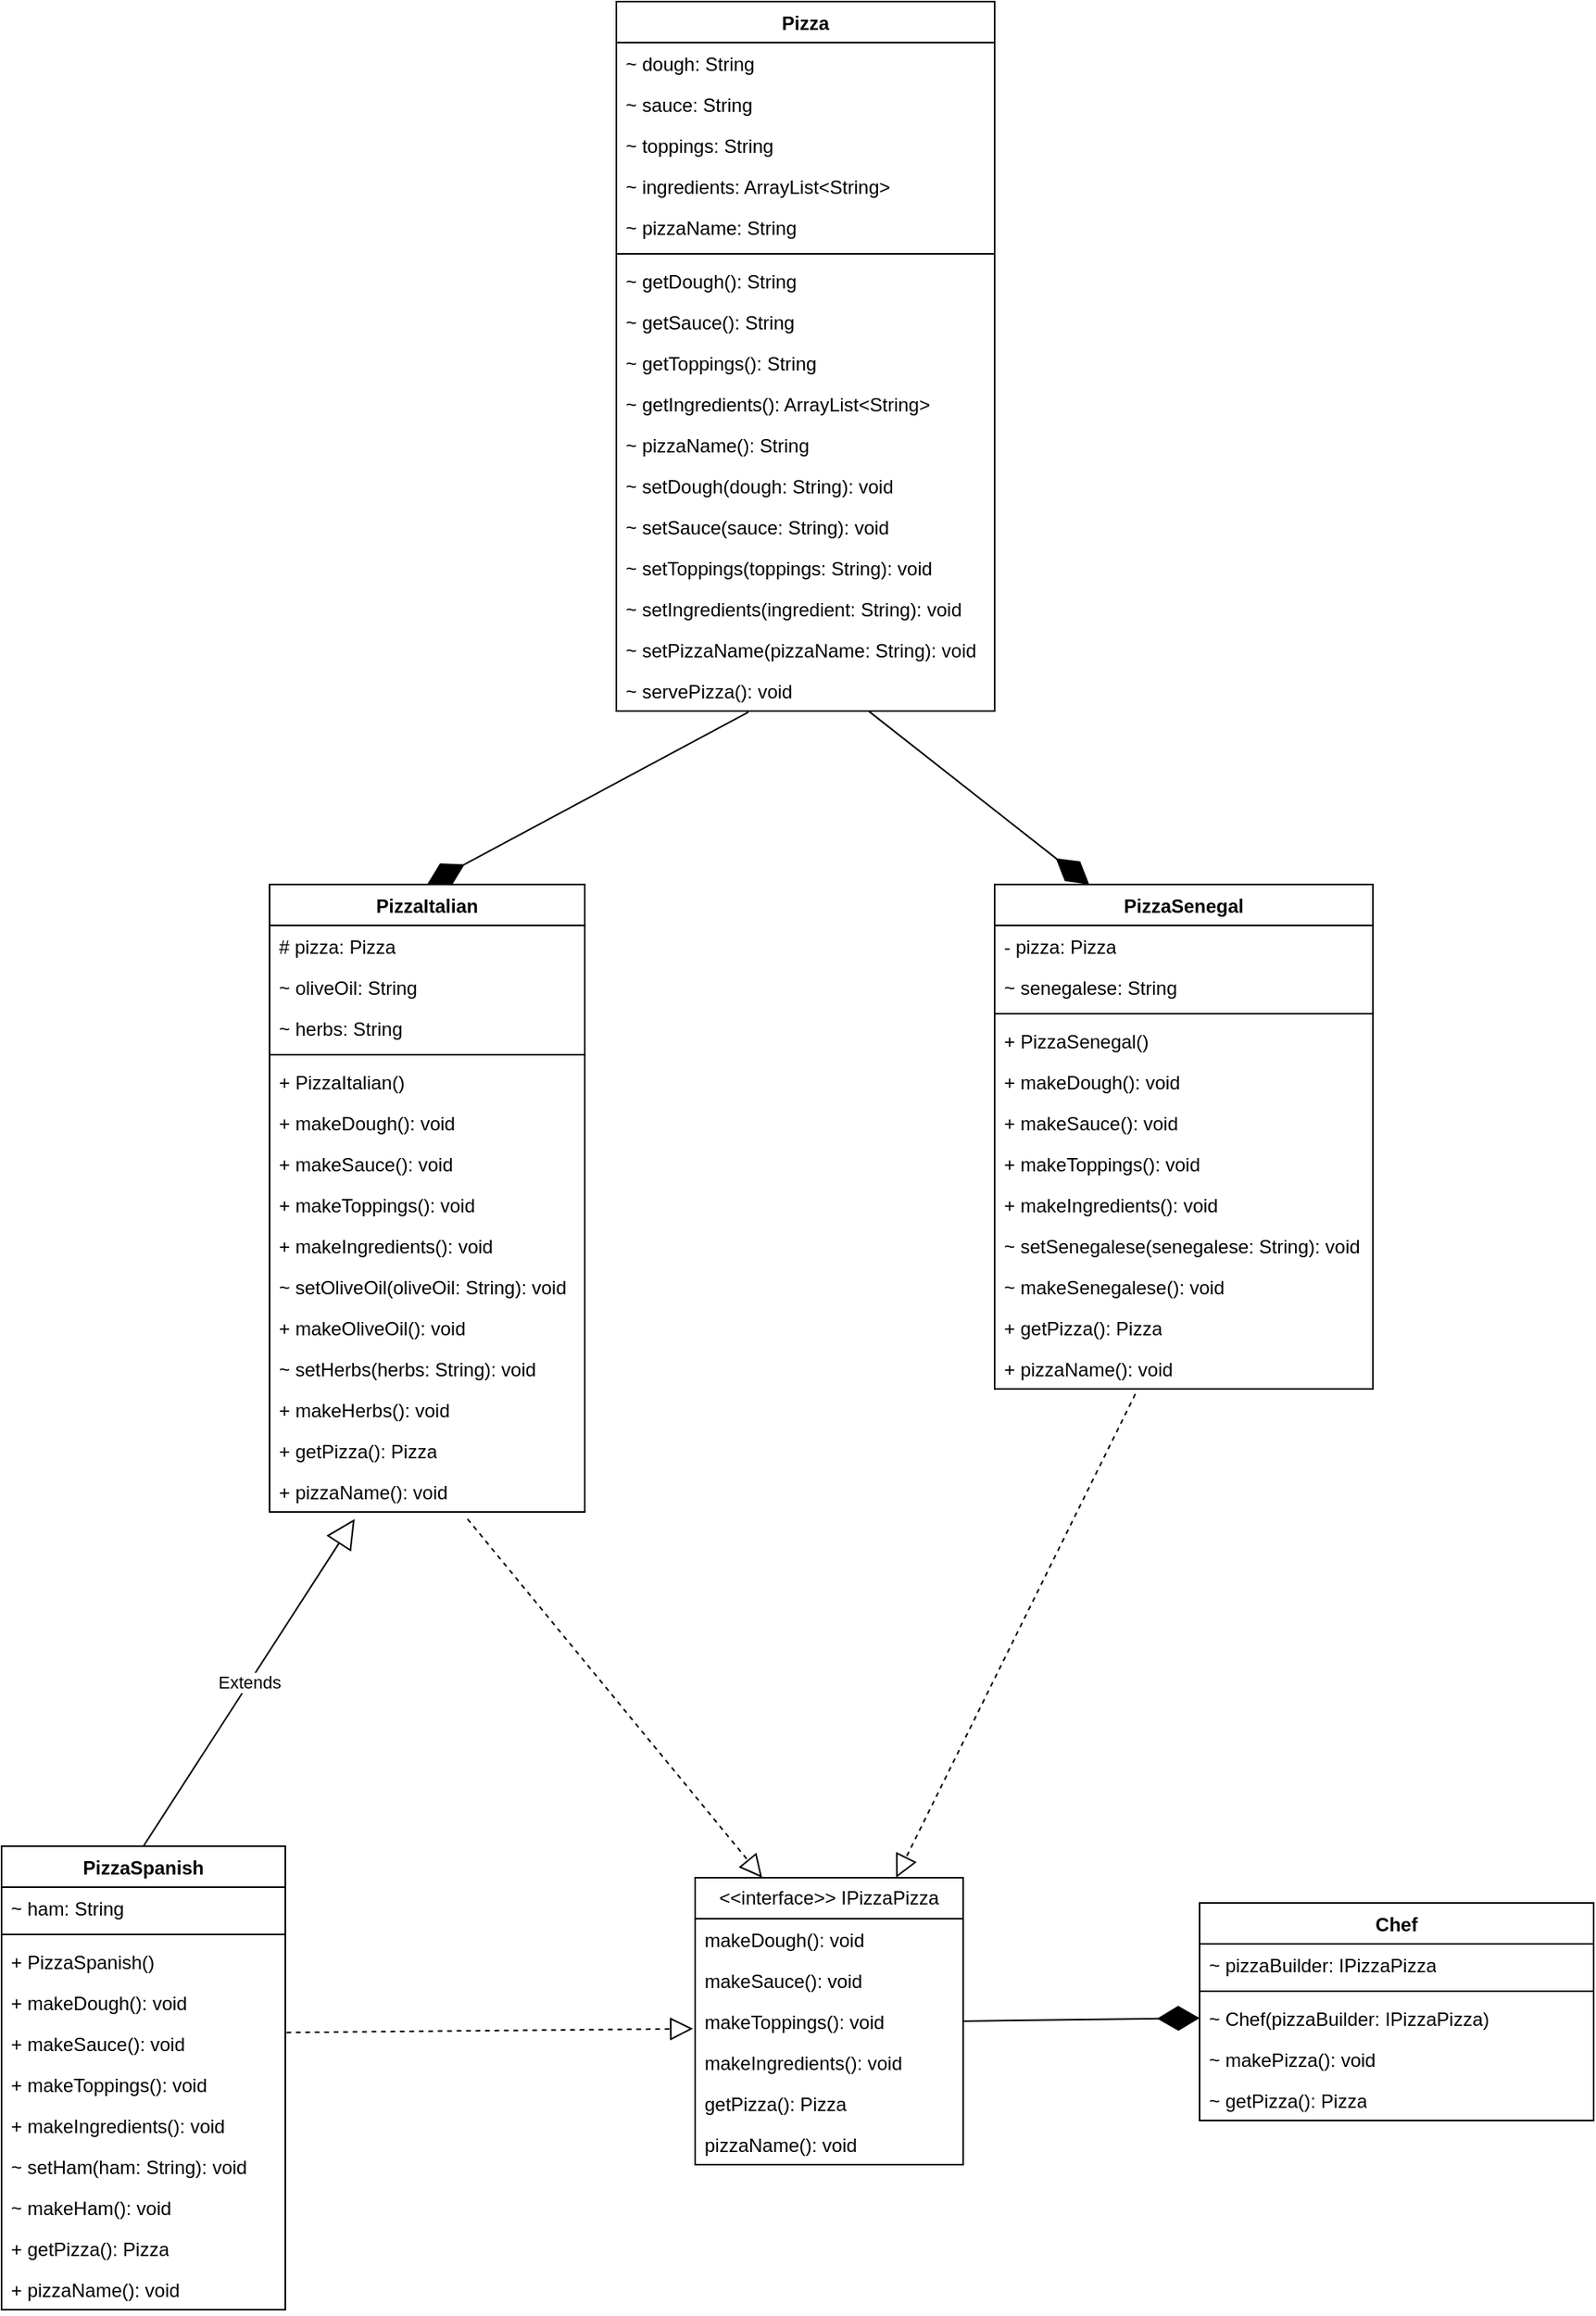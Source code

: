 <mxfile version="28.1.2">
  <diagram name="Page-1" id="BN-9otUs6VqhhD9PDcr6">
    <mxGraphModel dx="984" dy="1018" grid="1" gridSize="10" guides="1" tooltips="1" connect="1" arrows="1" fold="1" page="1" pageScale="1" pageWidth="1169" pageHeight="1654" math="0" shadow="0">
      <root>
        <mxCell id="0" />
        <mxCell id="1" parent="0" />
        <mxCell id="Hq49qD0rxIe-qd-VFO72-1" value="Pizza" style="swimlane;fontStyle=1;align=center;verticalAlign=top;childLayout=stackLayout;horizontal=1;startSize=26;horizontalStack=0;resizeParent=1;resizeParentMax=0;resizeLast=0;collapsible=1;marginBottom=0;whiteSpace=wrap;html=1;" vertex="1" parent="1">
          <mxGeometry x="470" y="80" width="240" height="450" as="geometry" />
        </mxCell>
        <mxCell id="Hq49qD0rxIe-qd-VFO72-2" value="~ dough: String" style="text;strokeColor=none;fillColor=none;align=left;verticalAlign=top;spacingLeft=4;spacingRight=4;overflow=hidden;rotatable=0;points=[[0,0.5],[1,0.5]];portConstraint=eastwest;whiteSpace=wrap;html=1;" vertex="1" parent="Hq49qD0rxIe-qd-VFO72-1">
          <mxGeometry y="26" width="240" height="26" as="geometry" />
        </mxCell>
        <mxCell id="Hq49qD0rxIe-qd-VFO72-5" value="~ sauce: String" style="text;strokeColor=none;fillColor=none;align=left;verticalAlign=top;spacingLeft=4;spacingRight=4;overflow=hidden;rotatable=0;points=[[0,0.5],[1,0.5]];portConstraint=eastwest;whiteSpace=wrap;html=1;" vertex="1" parent="Hq49qD0rxIe-qd-VFO72-1">
          <mxGeometry y="52" width="240" height="26" as="geometry" />
        </mxCell>
        <mxCell id="Hq49qD0rxIe-qd-VFO72-6" value="~ toppings: String" style="text;strokeColor=none;fillColor=none;align=left;verticalAlign=top;spacingLeft=4;spacingRight=4;overflow=hidden;rotatable=0;points=[[0,0.5],[1,0.5]];portConstraint=eastwest;whiteSpace=wrap;html=1;" vertex="1" parent="Hq49qD0rxIe-qd-VFO72-1">
          <mxGeometry y="78" width="240" height="26" as="geometry" />
        </mxCell>
        <mxCell id="Hq49qD0rxIe-qd-VFO72-7" value="~ ingredients: ArrayList&amp;lt;String&amp;gt;" style="text;strokeColor=none;fillColor=none;align=left;verticalAlign=top;spacingLeft=4;spacingRight=4;overflow=hidden;rotatable=0;points=[[0,0.5],[1,0.5]];portConstraint=eastwest;whiteSpace=wrap;html=1;" vertex="1" parent="Hq49qD0rxIe-qd-VFO72-1">
          <mxGeometry y="104" width="240" height="26" as="geometry" />
        </mxCell>
        <mxCell id="Hq49qD0rxIe-qd-VFO72-8" value="~ pizzaName: String" style="text;strokeColor=none;fillColor=none;align=left;verticalAlign=top;spacingLeft=4;spacingRight=4;overflow=hidden;rotatable=0;points=[[0,0.5],[1,0.5]];portConstraint=eastwest;whiteSpace=wrap;html=1;" vertex="1" parent="Hq49qD0rxIe-qd-VFO72-1">
          <mxGeometry y="130" width="240" height="26" as="geometry" />
        </mxCell>
        <mxCell id="Hq49qD0rxIe-qd-VFO72-3" value="" style="line;strokeWidth=1;fillColor=none;align=left;verticalAlign=middle;spacingTop=-1;spacingLeft=3;spacingRight=3;rotatable=0;labelPosition=right;points=[];portConstraint=eastwest;strokeColor=inherit;" vertex="1" parent="Hq49qD0rxIe-qd-VFO72-1">
          <mxGeometry y="156" width="240" height="8" as="geometry" />
        </mxCell>
        <mxCell id="Hq49qD0rxIe-qd-VFO72-4" value="~ getDough(): String" style="text;strokeColor=none;fillColor=none;align=left;verticalAlign=top;spacingLeft=4;spacingRight=4;overflow=hidden;rotatable=0;points=[[0,0.5],[1,0.5]];portConstraint=eastwest;whiteSpace=wrap;html=1;" vertex="1" parent="Hq49qD0rxIe-qd-VFO72-1">
          <mxGeometry y="164" width="240" height="26" as="geometry" />
        </mxCell>
        <mxCell id="Hq49qD0rxIe-qd-VFO72-10" value="~ getSauce(): String" style="text;strokeColor=none;fillColor=none;align=left;verticalAlign=top;spacingLeft=4;spacingRight=4;overflow=hidden;rotatable=0;points=[[0,0.5],[1,0.5]];portConstraint=eastwest;whiteSpace=wrap;html=1;" vertex="1" parent="Hq49qD0rxIe-qd-VFO72-1">
          <mxGeometry y="190" width="240" height="26" as="geometry" />
        </mxCell>
        <mxCell id="Hq49qD0rxIe-qd-VFO72-11" value="~ getToppings(): String" style="text;strokeColor=none;fillColor=none;align=left;verticalAlign=top;spacingLeft=4;spacingRight=4;overflow=hidden;rotatable=0;points=[[0,0.5],[1,0.5]];portConstraint=eastwest;whiteSpace=wrap;html=1;" vertex="1" parent="Hq49qD0rxIe-qd-VFO72-1">
          <mxGeometry y="216" width="240" height="26" as="geometry" />
        </mxCell>
        <mxCell id="Hq49qD0rxIe-qd-VFO72-12" value="~ getIngredients(): ArrayList&amp;lt;String&amp;gt;" style="text;strokeColor=none;fillColor=none;align=left;verticalAlign=top;spacingLeft=4;spacingRight=4;overflow=hidden;rotatable=0;points=[[0,0.5],[1,0.5]];portConstraint=eastwest;whiteSpace=wrap;html=1;" vertex="1" parent="Hq49qD0rxIe-qd-VFO72-1">
          <mxGeometry y="242" width="240" height="26" as="geometry" />
        </mxCell>
        <mxCell id="Hq49qD0rxIe-qd-VFO72-13" value="~ pizzaName(): String" style="text;strokeColor=none;fillColor=none;align=left;verticalAlign=top;spacingLeft=4;spacingRight=4;overflow=hidden;rotatable=0;points=[[0,0.5],[1,0.5]];portConstraint=eastwest;whiteSpace=wrap;html=1;" vertex="1" parent="Hq49qD0rxIe-qd-VFO72-1">
          <mxGeometry y="268" width="240" height="26" as="geometry" />
        </mxCell>
        <mxCell id="Hq49qD0rxIe-qd-VFO72-14" value="~ setDough(dough: String): void" style="text;strokeColor=none;fillColor=none;align=left;verticalAlign=top;spacingLeft=4;spacingRight=4;overflow=hidden;rotatable=0;points=[[0,0.5],[1,0.5]];portConstraint=eastwest;whiteSpace=wrap;html=1;" vertex="1" parent="Hq49qD0rxIe-qd-VFO72-1">
          <mxGeometry y="294" width="240" height="26" as="geometry" />
        </mxCell>
        <mxCell id="Hq49qD0rxIe-qd-VFO72-15" value="~ setSauce(sauce: String): void" style="text;strokeColor=none;fillColor=none;align=left;verticalAlign=top;spacingLeft=4;spacingRight=4;overflow=hidden;rotatable=0;points=[[0,0.5],[1,0.5]];portConstraint=eastwest;whiteSpace=wrap;html=1;" vertex="1" parent="Hq49qD0rxIe-qd-VFO72-1">
          <mxGeometry y="320" width="240" height="26" as="geometry" />
        </mxCell>
        <mxCell id="Hq49qD0rxIe-qd-VFO72-16" value="~ setToppings(toppings: String): void" style="text;strokeColor=none;fillColor=none;align=left;verticalAlign=top;spacingLeft=4;spacingRight=4;overflow=hidden;rotatable=0;points=[[0,0.5],[1,0.5]];portConstraint=eastwest;whiteSpace=wrap;html=1;" vertex="1" parent="Hq49qD0rxIe-qd-VFO72-1">
          <mxGeometry y="346" width="240" height="26" as="geometry" />
        </mxCell>
        <mxCell id="Hq49qD0rxIe-qd-VFO72-17" value="~ setIngredients(ingredient: String): void" style="text;strokeColor=none;fillColor=none;align=left;verticalAlign=top;spacingLeft=4;spacingRight=4;overflow=hidden;rotatable=0;points=[[0,0.5],[1,0.5]];portConstraint=eastwest;whiteSpace=wrap;html=1;" vertex="1" parent="Hq49qD0rxIe-qd-VFO72-1">
          <mxGeometry y="372" width="240" height="26" as="geometry" />
        </mxCell>
        <mxCell id="Hq49qD0rxIe-qd-VFO72-18" value="~ setPizzaName(pizzaName: String): void" style="text;strokeColor=none;fillColor=none;align=left;verticalAlign=top;spacingLeft=4;spacingRight=4;overflow=hidden;rotatable=0;points=[[0,0.5],[1,0.5]];portConstraint=eastwest;whiteSpace=wrap;html=1;" vertex="1" parent="Hq49qD0rxIe-qd-VFO72-1">
          <mxGeometry y="398" width="240" height="26" as="geometry" />
        </mxCell>
        <mxCell id="Hq49qD0rxIe-qd-VFO72-19" value="~ servePizza(): void" style="text;strokeColor=none;fillColor=none;align=left;verticalAlign=top;spacingLeft=4;spacingRight=4;overflow=hidden;rotatable=0;points=[[0,0.5],[1,0.5]];portConstraint=eastwest;whiteSpace=wrap;html=1;" vertex="1" parent="Hq49qD0rxIe-qd-VFO72-1">
          <mxGeometry y="424" width="240" height="26" as="geometry" />
        </mxCell>
        <mxCell id="Hq49qD0rxIe-qd-VFO72-20" value="PizzaItalian" style="swimlane;fontStyle=1;align=center;verticalAlign=top;childLayout=stackLayout;horizontal=1;startSize=26;horizontalStack=0;resizeParent=1;resizeParentMax=0;resizeLast=0;collapsible=1;marginBottom=0;whiteSpace=wrap;html=1;" vertex="1" parent="1">
          <mxGeometry x="250" y="640" width="200" height="398" as="geometry" />
        </mxCell>
        <mxCell id="Hq49qD0rxIe-qd-VFO72-21" value="# pizza: Pizza" style="text;strokeColor=none;fillColor=none;align=left;verticalAlign=top;spacingLeft=4;spacingRight=4;overflow=hidden;rotatable=0;points=[[0,0.5],[1,0.5]];portConstraint=eastwest;whiteSpace=wrap;html=1;" vertex="1" parent="Hq49qD0rxIe-qd-VFO72-20">
          <mxGeometry y="26" width="200" height="26" as="geometry" />
        </mxCell>
        <mxCell id="Hq49qD0rxIe-qd-VFO72-24" value="~ oliveOil: String" style="text;strokeColor=none;fillColor=none;align=left;verticalAlign=top;spacingLeft=4;spacingRight=4;overflow=hidden;rotatable=0;points=[[0,0.5],[1,0.5]];portConstraint=eastwest;whiteSpace=wrap;html=1;" vertex="1" parent="Hq49qD0rxIe-qd-VFO72-20">
          <mxGeometry y="52" width="200" height="26" as="geometry" />
        </mxCell>
        <mxCell id="Hq49qD0rxIe-qd-VFO72-25" value="~ herbs: String" style="text;strokeColor=none;fillColor=none;align=left;verticalAlign=top;spacingLeft=4;spacingRight=4;overflow=hidden;rotatable=0;points=[[0,0.5],[1,0.5]];portConstraint=eastwest;whiteSpace=wrap;html=1;" vertex="1" parent="Hq49qD0rxIe-qd-VFO72-20">
          <mxGeometry y="78" width="200" height="26" as="geometry" />
        </mxCell>
        <mxCell id="Hq49qD0rxIe-qd-VFO72-22" value="" style="line;strokeWidth=1;fillColor=none;align=left;verticalAlign=middle;spacingTop=-1;spacingLeft=3;spacingRight=3;rotatable=0;labelPosition=right;points=[];portConstraint=eastwest;strokeColor=inherit;" vertex="1" parent="Hq49qD0rxIe-qd-VFO72-20">
          <mxGeometry y="104" width="200" height="8" as="geometry" />
        </mxCell>
        <mxCell id="Hq49qD0rxIe-qd-VFO72-23" value="+ PizzaItalian()" style="text;strokeColor=none;fillColor=none;align=left;verticalAlign=top;spacingLeft=4;spacingRight=4;overflow=hidden;rotatable=0;points=[[0,0.5],[1,0.5]];portConstraint=eastwest;whiteSpace=wrap;html=1;" vertex="1" parent="Hq49qD0rxIe-qd-VFO72-20">
          <mxGeometry y="112" width="200" height="26" as="geometry" />
        </mxCell>
        <mxCell id="Hq49qD0rxIe-qd-VFO72-26" value="+ makeDough(): void" style="text;strokeColor=none;fillColor=none;align=left;verticalAlign=top;spacingLeft=4;spacingRight=4;overflow=hidden;rotatable=0;points=[[0,0.5],[1,0.5]];portConstraint=eastwest;whiteSpace=wrap;html=1;" vertex="1" parent="Hq49qD0rxIe-qd-VFO72-20">
          <mxGeometry y="138" width="200" height="26" as="geometry" />
        </mxCell>
        <mxCell id="Hq49qD0rxIe-qd-VFO72-27" value="+ makeSauce(): void" style="text;strokeColor=none;fillColor=none;align=left;verticalAlign=top;spacingLeft=4;spacingRight=4;overflow=hidden;rotatable=0;points=[[0,0.5],[1,0.5]];portConstraint=eastwest;whiteSpace=wrap;html=1;" vertex="1" parent="Hq49qD0rxIe-qd-VFO72-20">
          <mxGeometry y="164" width="200" height="26" as="geometry" />
        </mxCell>
        <mxCell id="Hq49qD0rxIe-qd-VFO72-28" value="+ makeToppings(): void" style="text;strokeColor=none;fillColor=none;align=left;verticalAlign=top;spacingLeft=4;spacingRight=4;overflow=hidden;rotatable=0;points=[[0,0.5],[1,0.5]];portConstraint=eastwest;whiteSpace=wrap;html=1;" vertex="1" parent="Hq49qD0rxIe-qd-VFO72-20">
          <mxGeometry y="190" width="200" height="26" as="geometry" />
        </mxCell>
        <mxCell id="Hq49qD0rxIe-qd-VFO72-29" value="+ makeIngredients(): void" style="text;strokeColor=none;fillColor=none;align=left;verticalAlign=top;spacingLeft=4;spacingRight=4;overflow=hidden;rotatable=0;points=[[0,0.5],[1,0.5]];portConstraint=eastwest;whiteSpace=wrap;html=1;" vertex="1" parent="Hq49qD0rxIe-qd-VFO72-20">
          <mxGeometry y="216" width="200" height="26" as="geometry" />
        </mxCell>
        <mxCell id="Hq49qD0rxIe-qd-VFO72-30" value="~ setOliveOil(oliveOil: String): void" style="text;strokeColor=none;fillColor=none;align=left;verticalAlign=top;spacingLeft=4;spacingRight=4;overflow=hidden;rotatable=0;points=[[0,0.5],[1,0.5]];portConstraint=eastwest;whiteSpace=wrap;html=1;" vertex="1" parent="Hq49qD0rxIe-qd-VFO72-20">
          <mxGeometry y="242" width="200" height="26" as="geometry" />
        </mxCell>
        <mxCell id="Hq49qD0rxIe-qd-VFO72-31" value="+ makeOliveOil(): void" style="text;strokeColor=none;fillColor=none;align=left;verticalAlign=top;spacingLeft=4;spacingRight=4;overflow=hidden;rotatable=0;points=[[0,0.5],[1,0.5]];portConstraint=eastwest;whiteSpace=wrap;html=1;" vertex="1" parent="Hq49qD0rxIe-qd-VFO72-20">
          <mxGeometry y="268" width="200" height="26" as="geometry" />
        </mxCell>
        <mxCell id="Hq49qD0rxIe-qd-VFO72-32" value="~ setHerbs(herbs: String): void" style="text;strokeColor=none;fillColor=none;align=left;verticalAlign=top;spacingLeft=4;spacingRight=4;overflow=hidden;rotatable=0;points=[[0,0.5],[1,0.5]];portConstraint=eastwest;whiteSpace=wrap;html=1;" vertex="1" parent="Hq49qD0rxIe-qd-VFO72-20">
          <mxGeometry y="294" width="200" height="26" as="geometry" />
        </mxCell>
        <mxCell id="Hq49qD0rxIe-qd-VFO72-33" value="+ makeHerbs(): void" style="text;strokeColor=none;fillColor=none;align=left;verticalAlign=top;spacingLeft=4;spacingRight=4;overflow=hidden;rotatable=0;points=[[0,0.5],[1,0.5]];portConstraint=eastwest;whiteSpace=wrap;html=1;" vertex="1" parent="Hq49qD0rxIe-qd-VFO72-20">
          <mxGeometry y="320" width="200" height="26" as="geometry" />
        </mxCell>
        <mxCell id="Hq49qD0rxIe-qd-VFO72-34" value="+ getPizza(): Pizza" style="text;strokeColor=none;fillColor=none;align=left;verticalAlign=top;spacingLeft=4;spacingRight=4;overflow=hidden;rotatable=0;points=[[0,0.5],[1,0.5]];portConstraint=eastwest;whiteSpace=wrap;html=1;" vertex="1" parent="Hq49qD0rxIe-qd-VFO72-20">
          <mxGeometry y="346" width="200" height="26" as="geometry" />
        </mxCell>
        <mxCell id="Hq49qD0rxIe-qd-VFO72-35" value="+ pizzaName(): void" style="text;strokeColor=none;fillColor=none;align=left;verticalAlign=top;spacingLeft=4;spacingRight=4;overflow=hidden;rotatable=0;points=[[0,0.5],[1,0.5]];portConstraint=eastwest;whiteSpace=wrap;html=1;" vertex="1" parent="Hq49qD0rxIe-qd-VFO72-20">
          <mxGeometry y="372" width="200" height="26" as="geometry" />
        </mxCell>
        <mxCell id="Hq49qD0rxIe-qd-VFO72-36" value="PizzaSenegal" style="swimlane;fontStyle=1;align=center;verticalAlign=top;childLayout=stackLayout;horizontal=1;startSize=26;horizontalStack=0;resizeParent=1;resizeParentMax=0;resizeLast=0;collapsible=1;marginBottom=0;whiteSpace=wrap;html=1;" vertex="1" parent="1">
          <mxGeometry x="710" y="640" width="240" height="320" as="geometry" />
        </mxCell>
        <mxCell id="Hq49qD0rxIe-qd-VFO72-37" value="- pizza: Pizza" style="text;strokeColor=none;fillColor=none;align=left;verticalAlign=top;spacingLeft=4;spacingRight=4;overflow=hidden;rotatable=0;points=[[0,0.5],[1,0.5]];portConstraint=eastwest;whiteSpace=wrap;html=1;" vertex="1" parent="Hq49qD0rxIe-qd-VFO72-36">
          <mxGeometry y="26" width="240" height="26" as="geometry" />
        </mxCell>
        <mxCell id="Hq49qD0rxIe-qd-VFO72-38" value="~ senegalese: String" style="text;strokeColor=none;fillColor=none;align=left;verticalAlign=top;spacingLeft=4;spacingRight=4;overflow=hidden;rotatable=0;points=[[0,0.5],[1,0.5]];portConstraint=eastwest;whiteSpace=wrap;html=1;" vertex="1" parent="Hq49qD0rxIe-qd-VFO72-36">
          <mxGeometry y="52" width="240" height="26" as="geometry" />
        </mxCell>
        <mxCell id="Hq49qD0rxIe-qd-VFO72-40" value="" style="line;strokeWidth=1;fillColor=none;align=left;verticalAlign=middle;spacingTop=-1;spacingLeft=3;spacingRight=3;rotatable=0;labelPosition=right;points=[];portConstraint=eastwest;strokeColor=inherit;" vertex="1" parent="Hq49qD0rxIe-qd-VFO72-36">
          <mxGeometry y="78" width="240" height="8" as="geometry" />
        </mxCell>
        <mxCell id="Hq49qD0rxIe-qd-VFO72-41" value="+ PizzaSenegal()" style="text;strokeColor=none;fillColor=none;align=left;verticalAlign=top;spacingLeft=4;spacingRight=4;overflow=hidden;rotatable=0;points=[[0,0.5],[1,0.5]];portConstraint=eastwest;whiteSpace=wrap;html=1;" vertex="1" parent="Hq49qD0rxIe-qd-VFO72-36">
          <mxGeometry y="86" width="240" height="26" as="geometry" />
        </mxCell>
        <mxCell id="Hq49qD0rxIe-qd-VFO72-42" value="+ makeDough(): void" style="text;strokeColor=none;fillColor=none;align=left;verticalAlign=top;spacingLeft=4;spacingRight=4;overflow=hidden;rotatable=0;points=[[0,0.5],[1,0.5]];portConstraint=eastwest;whiteSpace=wrap;html=1;" vertex="1" parent="Hq49qD0rxIe-qd-VFO72-36">
          <mxGeometry y="112" width="240" height="26" as="geometry" />
        </mxCell>
        <mxCell id="Hq49qD0rxIe-qd-VFO72-43" value="+ makeSauce(): void" style="text;strokeColor=none;fillColor=none;align=left;verticalAlign=top;spacingLeft=4;spacingRight=4;overflow=hidden;rotatable=0;points=[[0,0.5],[1,0.5]];portConstraint=eastwest;whiteSpace=wrap;html=1;" vertex="1" parent="Hq49qD0rxIe-qd-VFO72-36">
          <mxGeometry y="138" width="240" height="26" as="geometry" />
        </mxCell>
        <mxCell id="Hq49qD0rxIe-qd-VFO72-44" value="+ makeToppings(): void" style="text;strokeColor=none;fillColor=none;align=left;verticalAlign=top;spacingLeft=4;spacingRight=4;overflow=hidden;rotatable=0;points=[[0,0.5],[1,0.5]];portConstraint=eastwest;whiteSpace=wrap;html=1;" vertex="1" parent="Hq49qD0rxIe-qd-VFO72-36">
          <mxGeometry y="164" width="240" height="26" as="geometry" />
        </mxCell>
        <mxCell id="Hq49qD0rxIe-qd-VFO72-45" value="+ makeIngredients(): void" style="text;strokeColor=none;fillColor=none;align=left;verticalAlign=top;spacingLeft=4;spacingRight=4;overflow=hidden;rotatable=0;points=[[0,0.5],[1,0.5]];portConstraint=eastwest;whiteSpace=wrap;html=1;" vertex="1" parent="Hq49qD0rxIe-qd-VFO72-36">
          <mxGeometry y="190" width="240" height="26" as="geometry" />
        </mxCell>
        <mxCell id="Hq49qD0rxIe-qd-VFO72-46" value="~ setSenegalese(senegalese: String): void" style="text;strokeColor=none;fillColor=none;align=left;verticalAlign=top;spacingLeft=4;spacingRight=4;overflow=hidden;rotatable=0;points=[[0,0.5],[1,0.5]];portConstraint=eastwest;whiteSpace=wrap;html=1;" vertex="1" parent="Hq49qD0rxIe-qd-VFO72-36">
          <mxGeometry y="216" width="240" height="26" as="geometry" />
        </mxCell>
        <mxCell id="Hq49qD0rxIe-qd-VFO72-47" value="~ makeSenegalese(): void" style="text;strokeColor=none;fillColor=none;align=left;verticalAlign=top;spacingLeft=4;spacingRight=4;overflow=hidden;rotatable=0;points=[[0,0.5],[1,0.5]];portConstraint=eastwest;whiteSpace=wrap;html=1;" vertex="1" parent="Hq49qD0rxIe-qd-VFO72-36">
          <mxGeometry y="242" width="240" height="26" as="geometry" />
        </mxCell>
        <mxCell id="Hq49qD0rxIe-qd-VFO72-50" value="+ getPizza(): Pizza" style="text;strokeColor=none;fillColor=none;align=left;verticalAlign=top;spacingLeft=4;spacingRight=4;overflow=hidden;rotatable=0;points=[[0,0.5],[1,0.5]];portConstraint=eastwest;whiteSpace=wrap;html=1;" vertex="1" parent="Hq49qD0rxIe-qd-VFO72-36">
          <mxGeometry y="268" width="240" height="26" as="geometry" />
        </mxCell>
        <mxCell id="Hq49qD0rxIe-qd-VFO72-51" value="+ pizzaName(): void" style="text;strokeColor=none;fillColor=none;align=left;verticalAlign=top;spacingLeft=4;spacingRight=4;overflow=hidden;rotatable=0;points=[[0,0.5],[1,0.5]];portConstraint=eastwest;whiteSpace=wrap;html=1;" vertex="1" parent="Hq49qD0rxIe-qd-VFO72-36">
          <mxGeometry y="294" width="240" height="26" as="geometry" />
        </mxCell>
        <mxCell id="Hq49qD0rxIe-qd-VFO72-52" value="PizzaSpanish" style="swimlane;fontStyle=1;align=center;verticalAlign=top;childLayout=stackLayout;horizontal=1;startSize=26;horizontalStack=0;resizeParent=1;resizeParentMax=0;resizeLast=0;collapsible=1;marginBottom=0;whiteSpace=wrap;html=1;" vertex="1" parent="1">
          <mxGeometry x="80" y="1250" width="180" height="294" as="geometry" />
        </mxCell>
        <mxCell id="Hq49qD0rxIe-qd-VFO72-55" value="~ ham: String" style="text;strokeColor=none;fillColor=none;align=left;verticalAlign=top;spacingLeft=4;spacingRight=4;overflow=hidden;rotatable=0;points=[[0,0.5],[1,0.5]];portConstraint=eastwest;whiteSpace=wrap;html=1;" vertex="1" parent="Hq49qD0rxIe-qd-VFO72-52">
          <mxGeometry y="26" width="180" height="26" as="geometry" />
        </mxCell>
        <mxCell id="Hq49qD0rxIe-qd-VFO72-56" value="" style="line;strokeWidth=1;fillColor=none;align=left;verticalAlign=middle;spacingTop=-1;spacingLeft=3;spacingRight=3;rotatable=0;labelPosition=right;points=[];portConstraint=eastwest;strokeColor=inherit;" vertex="1" parent="Hq49qD0rxIe-qd-VFO72-52">
          <mxGeometry y="52" width="180" height="8" as="geometry" />
        </mxCell>
        <mxCell id="Hq49qD0rxIe-qd-VFO72-57" value="+ PizzaSpanish()" style="text;strokeColor=none;fillColor=none;align=left;verticalAlign=top;spacingLeft=4;spacingRight=4;overflow=hidden;rotatable=0;points=[[0,0.5],[1,0.5]];portConstraint=eastwest;whiteSpace=wrap;html=1;" vertex="1" parent="Hq49qD0rxIe-qd-VFO72-52">
          <mxGeometry y="60" width="180" height="26" as="geometry" />
        </mxCell>
        <mxCell id="Hq49qD0rxIe-qd-VFO72-58" value="+ makeDough(): void" style="text;strokeColor=none;fillColor=none;align=left;verticalAlign=top;spacingLeft=4;spacingRight=4;overflow=hidden;rotatable=0;points=[[0,0.5],[1,0.5]];portConstraint=eastwest;whiteSpace=wrap;html=1;" vertex="1" parent="Hq49qD0rxIe-qd-VFO72-52">
          <mxGeometry y="86" width="180" height="26" as="geometry" />
        </mxCell>
        <mxCell id="Hq49qD0rxIe-qd-VFO72-59" value="+ makeSauce(): void" style="text;strokeColor=none;fillColor=none;align=left;verticalAlign=top;spacingLeft=4;spacingRight=4;overflow=hidden;rotatable=0;points=[[0,0.5],[1,0.5]];portConstraint=eastwest;whiteSpace=wrap;html=1;" vertex="1" parent="Hq49qD0rxIe-qd-VFO72-52">
          <mxGeometry y="112" width="180" height="26" as="geometry" />
        </mxCell>
        <mxCell id="Hq49qD0rxIe-qd-VFO72-60" value="+ makeToppings(): void" style="text;strokeColor=none;fillColor=none;align=left;verticalAlign=top;spacingLeft=4;spacingRight=4;overflow=hidden;rotatable=0;points=[[0,0.5],[1,0.5]];portConstraint=eastwest;whiteSpace=wrap;html=1;" vertex="1" parent="Hq49qD0rxIe-qd-VFO72-52">
          <mxGeometry y="138" width="180" height="26" as="geometry" />
        </mxCell>
        <mxCell id="Hq49qD0rxIe-qd-VFO72-61" value="+ makeIngredients(): void" style="text;strokeColor=none;fillColor=none;align=left;verticalAlign=top;spacingLeft=4;spacingRight=4;overflow=hidden;rotatable=0;points=[[0,0.5],[1,0.5]];portConstraint=eastwest;whiteSpace=wrap;html=1;" vertex="1" parent="Hq49qD0rxIe-qd-VFO72-52">
          <mxGeometry y="164" width="180" height="26" as="geometry" />
        </mxCell>
        <mxCell id="Hq49qD0rxIe-qd-VFO72-62" value="~ setHam(ham: String): void" style="text;strokeColor=none;fillColor=none;align=left;verticalAlign=top;spacingLeft=4;spacingRight=4;overflow=hidden;rotatable=0;points=[[0,0.5],[1,0.5]];portConstraint=eastwest;whiteSpace=wrap;html=1;" vertex="1" parent="Hq49qD0rxIe-qd-VFO72-52">
          <mxGeometry y="190" width="180" height="26" as="geometry" />
        </mxCell>
        <mxCell id="Hq49qD0rxIe-qd-VFO72-63" value="~ makeHam(): void" style="text;strokeColor=none;fillColor=none;align=left;verticalAlign=top;spacingLeft=4;spacingRight=4;overflow=hidden;rotatable=0;points=[[0,0.5],[1,0.5]];portConstraint=eastwest;whiteSpace=wrap;html=1;" vertex="1" parent="Hq49qD0rxIe-qd-VFO72-52">
          <mxGeometry y="216" width="180" height="26" as="geometry" />
        </mxCell>
        <mxCell id="Hq49qD0rxIe-qd-VFO72-66" value="+ getPizza(): Pizza" style="text;strokeColor=none;fillColor=none;align=left;verticalAlign=top;spacingLeft=4;spacingRight=4;overflow=hidden;rotatable=0;points=[[0,0.5],[1,0.5]];portConstraint=eastwest;whiteSpace=wrap;html=1;" vertex="1" parent="Hq49qD0rxIe-qd-VFO72-52">
          <mxGeometry y="242" width="180" height="26" as="geometry" />
        </mxCell>
        <mxCell id="Hq49qD0rxIe-qd-VFO72-67" value="+ pizzaName(): void" style="text;strokeColor=none;fillColor=none;align=left;verticalAlign=top;spacingLeft=4;spacingRight=4;overflow=hidden;rotatable=0;points=[[0,0.5],[1,0.5]];portConstraint=eastwest;whiteSpace=wrap;html=1;" vertex="1" parent="Hq49qD0rxIe-qd-VFO72-52">
          <mxGeometry y="268" width="180" height="26" as="geometry" />
        </mxCell>
        <mxCell id="Hq49qD0rxIe-qd-VFO72-72" value="&amp;lt;&amp;lt;interface&amp;gt;&amp;gt; IPizzaPizza" style="swimlane;fontStyle=0;childLayout=stackLayout;horizontal=1;startSize=26;fillColor=none;horizontalStack=0;resizeParent=1;resizeParentMax=0;resizeLast=0;collapsible=1;marginBottom=0;whiteSpace=wrap;html=1;" vertex="1" parent="1">
          <mxGeometry x="520" y="1270" width="170" height="182" as="geometry" />
        </mxCell>
        <mxCell id="Hq49qD0rxIe-qd-VFO72-73" value="makeDough(): void" style="text;strokeColor=none;fillColor=none;align=left;verticalAlign=top;spacingLeft=4;spacingRight=4;overflow=hidden;rotatable=0;points=[[0,0.5],[1,0.5]];portConstraint=eastwest;whiteSpace=wrap;html=1;" vertex="1" parent="Hq49qD0rxIe-qd-VFO72-72">
          <mxGeometry y="26" width="170" height="26" as="geometry" />
        </mxCell>
        <mxCell id="Hq49qD0rxIe-qd-VFO72-74" value="makeSauce(): void" style="text;strokeColor=none;fillColor=none;align=left;verticalAlign=top;spacingLeft=4;spacingRight=4;overflow=hidden;rotatable=0;points=[[0,0.5],[1,0.5]];portConstraint=eastwest;whiteSpace=wrap;html=1;" vertex="1" parent="Hq49qD0rxIe-qd-VFO72-72">
          <mxGeometry y="52" width="170" height="26" as="geometry" />
        </mxCell>
        <mxCell id="Hq49qD0rxIe-qd-VFO72-75" value="makeToppings(): void" style="text;strokeColor=none;fillColor=none;align=left;verticalAlign=top;spacingLeft=4;spacingRight=4;overflow=hidden;rotatable=0;points=[[0,0.5],[1,0.5]];portConstraint=eastwest;whiteSpace=wrap;html=1;" vertex="1" parent="Hq49qD0rxIe-qd-VFO72-72">
          <mxGeometry y="78" width="170" height="26" as="geometry" />
        </mxCell>
        <mxCell id="Hq49qD0rxIe-qd-VFO72-76" value="makeIngredients(): void" style="text;strokeColor=none;fillColor=none;align=left;verticalAlign=top;spacingLeft=4;spacingRight=4;overflow=hidden;rotatable=0;points=[[0,0.5],[1,0.5]];portConstraint=eastwest;whiteSpace=wrap;html=1;" vertex="1" parent="Hq49qD0rxIe-qd-VFO72-72">
          <mxGeometry y="104" width="170" height="26" as="geometry" />
        </mxCell>
        <mxCell id="Hq49qD0rxIe-qd-VFO72-77" value="getPizza(): Pizza" style="text;strokeColor=none;fillColor=none;align=left;verticalAlign=top;spacingLeft=4;spacingRight=4;overflow=hidden;rotatable=0;points=[[0,0.5],[1,0.5]];portConstraint=eastwest;whiteSpace=wrap;html=1;" vertex="1" parent="Hq49qD0rxIe-qd-VFO72-72">
          <mxGeometry y="130" width="170" height="26" as="geometry" />
        </mxCell>
        <mxCell id="Hq49qD0rxIe-qd-VFO72-78" value="pizzaName(): void" style="text;strokeColor=none;fillColor=none;align=left;verticalAlign=top;spacingLeft=4;spacingRight=4;overflow=hidden;rotatable=0;points=[[0,0.5],[1,0.5]];portConstraint=eastwest;whiteSpace=wrap;html=1;" vertex="1" parent="Hq49qD0rxIe-qd-VFO72-72">
          <mxGeometry y="156" width="170" height="26" as="geometry" />
        </mxCell>
        <mxCell id="Hq49qD0rxIe-qd-VFO72-79" style="edgeStyle=orthogonalEdgeStyle;rounded=0;orthogonalLoop=1;jettySize=auto;html=1;exitX=1;exitY=0.5;exitDx=0;exitDy=0;" edge="1" parent="Hq49qD0rxIe-qd-VFO72-72" source="Hq49qD0rxIe-qd-VFO72-74" target="Hq49qD0rxIe-qd-VFO72-74">
          <mxGeometry relative="1" as="geometry" />
        </mxCell>
        <mxCell id="Hq49qD0rxIe-qd-VFO72-80" value="Chef" style="swimlane;fontStyle=1;align=center;verticalAlign=top;childLayout=stackLayout;horizontal=1;startSize=26;horizontalStack=0;resizeParent=1;resizeParentMax=0;resizeLast=0;collapsible=1;marginBottom=0;whiteSpace=wrap;html=1;" vertex="1" parent="1">
          <mxGeometry x="840" y="1286" width="250" height="138" as="geometry" />
        </mxCell>
        <mxCell id="Hq49qD0rxIe-qd-VFO72-81" value="~ pizzaBuilder: IPizzaPizza" style="text;strokeColor=none;fillColor=none;align=left;verticalAlign=top;spacingLeft=4;spacingRight=4;overflow=hidden;rotatable=0;points=[[0,0.5],[1,0.5]];portConstraint=eastwest;whiteSpace=wrap;html=1;" vertex="1" parent="Hq49qD0rxIe-qd-VFO72-80">
          <mxGeometry y="26" width="250" height="26" as="geometry" />
        </mxCell>
        <mxCell id="Hq49qD0rxIe-qd-VFO72-82" value="" style="line;strokeWidth=1;fillColor=none;align=left;verticalAlign=middle;spacingTop=-1;spacingLeft=3;spacingRight=3;rotatable=0;labelPosition=right;points=[];portConstraint=eastwest;strokeColor=inherit;" vertex="1" parent="Hq49qD0rxIe-qd-VFO72-80">
          <mxGeometry y="52" width="250" height="8" as="geometry" />
        </mxCell>
        <mxCell id="Hq49qD0rxIe-qd-VFO72-83" value="~ Chef(pizzaBuilder: IPizzaPizza)" style="text;strokeColor=none;fillColor=none;align=left;verticalAlign=top;spacingLeft=4;spacingRight=4;overflow=hidden;rotatable=0;points=[[0,0.5],[1,0.5]];portConstraint=eastwest;whiteSpace=wrap;html=1;" vertex="1" parent="Hq49qD0rxIe-qd-VFO72-80">
          <mxGeometry y="60" width="250" height="26" as="geometry" />
        </mxCell>
        <mxCell id="Hq49qD0rxIe-qd-VFO72-84" value="~ makePizza(): void" style="text;strokeColor=none;fillColor=none;align=left;verticalAlign=top;spacingLeft=4;spacingRight=4;overflow=hidden;rotatable=0;points=[[0,0.5],[1,0.5]];portConstraint=eastwest;whiteSpace=wrap;html=1;" vertex="1" parent="Hq49qD0rxIe-qd-VFO72-80">
          <mxGeometry y="86" width="250" height="26" as="geometry" />
        </mxCell>
        <mxCell id="Hq49qD0rxIe-qd-VFO72-85" value="~ getPizza(): Pizza" style="text;strokeColor=none;fillColor=none;align=left;verticalAlign=top;spacingLeft=4;spacingRight=4;overflow=hidden;rotatable=0;points=[[0,0.5],[1,0.5]];portConstraint=eastwest;whiteSpace=wrap;html=1;" vertex="1" parent="Hq49qD0rxIe-qd-VFO72-80">
          <mxGeometry y="112" width="250" height="26" as="geometry" />
        </mxCell>
        <mxCell id="Hq49qD0rxIe-qd-VFO72-86" value="" style="endArrow=diamondThin;endFill=1;endSize=24;html=1;rounded=0;exitX=1;exitY=0.5;exitDx=0;exitDy=0;entryX=0;entryY=0.5;entryDx=0;entryDy=0;" edge="1" parent="1" source="Hq49qD0rxIe-qd-VFO72-75" target="Hq49qD0rxIe-qd-VFO72-83">
          <mxGeometry width="160" relative="1" as="geometry">
            <mxPoint x="690" y="1370" as="sourcePoint" />
            <mxPoint x="850" y="1370" as="targetPoint" />
          </mxGeometry>
        </mxCell>
        <mxCell id="Hq49qD0rxIe-qd-VFO72-88" value="" style="endArrow=block;dashed=1;endFill=0;endSize=12;html=1;rounded=0;exitX=1.004;exitY=0.238;exitDx=0;exitDy=0;entryX=-0.008;entryY=0.684;entryDx=0;entryDy=0;entryPerimeter=0;exitPerimeter=0;" edge="1" parent="1" source="Hq49qD0rxIe-qd-VFO72-59" target="Hq49qD0rxIe-qd-VFO72-75">
          <mxGeometry width="160" relative="1" as="geometry">
            <mxPoint x="270" y="1440" as="sourcePoint" />
            <mxPoint x="430" y="1440" as="targetPoint" />
          </mxGeometry>
        </mxCell>
        <mxCell id="Hq49qD0rxIe-qd-VFO72-90" value="Extends" style="endArrow=block;endSize=16;endFill=0;html=1;rounded=0;exitX=0.5;exitY=0;exitDx=0;exitDy=0;entryX=0.27;entryY=1.172;entryDx=0;entryDy=0;entryPerimeter=0;" edge="1" parent="1" source="Hq49qD0rxIe-qd-VFO72-52" target="Hq49qD0rxIe-qd-VFO72-35">
          <mxGeometry width="160" relative="1" as="geometry">
            <mxPoint x="190" y="1180" as="sourcePoint" />
            <mxPoint x="350" y="1180" as="targetPoint" />
          </mxGeometry>
        </mxCell>
        <mxCell id="Hq49qD0rxIe-qd-VFO72-91" value="" style="endArrow=block;dashed=1;endFill=0;endSize=12;html=1;rounded=0;exitX=0.628;exitY=1.172;exitDx=0;exitDy=0;exitPerimeter=0;entryX=0.25;entryY=0;entryDx=0;entryDy=0;" edge="1" parent="1" source="Hq49qD0rxIe-qd-VFO72-35" target="Hq49qD0rxIe-qd-VFO72-72">
          <mxGeometry width="160" relative="1" as="geometry">
            <mxPoint x="370" y="1100" as="sourcePoint" />
            <mxPoint x="530" y="1100" as="targetPoint" />
          </mxGeometry>
        </mxCell>
        <mxCell id="Hq49qD0rxIe-qd-VFO72-92" value="" style="endArrow=block;dashed=1;endFill=0;endSize=12;html=1;rounded=0;exitX=0.372;exitY=1.122;exitDx=0;exitDy=0;exitPerimeter=0;entryX=0.75;entryY=0;entryDx=0;entryDy=0;" edge="1" parent="1" source="Hq49qD0rxIe-qd-VFO72-51" target="Hq49qD0rxIe-qd-VFO72-72">
          <mxGeometry width="160" relative="1" as="geometry">
            <mxPoint x="660" y="1120" as="sourcePoint" />
            <mxPoint x="820" y="1120" as="targetPoint" />
          </mxGeometry>
        </mxCell>
        <mxCell id="Hq49qD0rxIe-qd-VFO72-93" value="" style="endArrow=diamondThin;endFill=1;endSize=24;html=1;rounded=0;exitX=0.349;exitY=1.025;exitDx=0;exitDy=0;exitPerimeter=0;entryX=0.5;entryY=0;entryDx=0;entryDy=0;" edge="1" parent="1" source="Hq49qD0rxIe-qd-VFO72-19" target="Hq49qD0rxIe-qd-VFO72-20">
          <mxGeometry width="160" relative="1" as="geometry">
            <mxPoint x="560" y="580" as="sourcePoint" />
            <mxPoint x="720" y="580" as="targetPoint" />
          </mxGeometry>
        </mxCell>
        <mxCell id="Hq49qD0rxIe-qd-VFO72-94" value="" style="endArrow=diamondThin;endFill=1;endSize=24;html=1;rounded=0;exitX=0.667;exitY=1.002;exitDx=0;exitDy=0;exitPerimeter=0;entryX=0.25;entryY=0;entryDx=0;entryDy=0;" edge="1" parent="1" source="Hq49qD0rxIe-qd-VFO72-19" target="Hq49qD0rxIe-qd-VFO72-36">
          <mxGeometry width="160" relative="1" as="geometry">
            <mxPoint x="620" y="580" as="sourcePoint" />
            <mxPoint x="780" y="580" as="targetPoint" />
          </mxGeometry>
        </mxCell>
      </root>
    </mxGraphModel>
  </diagram>
</mxfile>
